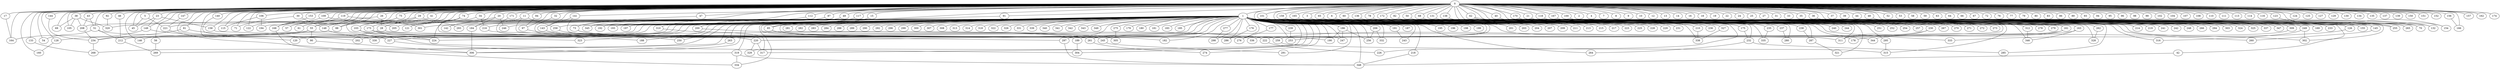 
graph graphname {
    0 -- 1
0 -- 2
0 -- 3
0 -- 4
0 -- 5
0 -- 6
0 -- 7
0 -- 8
0 -- 9
0 -- 10
0 -- 11
0 -- 12
0 -- 13
0 -- 14
0 -- 15
0 -- 16
0 -- 17
0 -- 18
0 -- 19
0 -- 20
0 -- 21
0 -- 22
0 -- 23
0 -- 24
0 -- 25
0 -- 26
0 -- 27
0 -- 28
0 -- 29
0 -- 30
0 -- 31
0 -- 32
0 -- 33
0 -- 34
0 -- 35
0 -- 36
0 -- 37
0 -- 38
0 -- 39
0 -- 40
0 -- 41
0 -- 42
0 -- 43
0 -- 44
0 -- 45
0 -- 46
0 -- 47
0 -- 48
0 -- 49
0 -- 50
0 -- 51
0 -- 52
0 -- 53
0 -- 54
0 -- 55
0 -- 56
0 -- 57
0 -- 58
0 -- 59
0 -- 60
0 -- 61
0 -- 62
0 -- 63
0 -- 64
0 -- 65
0 -- 66
0 -- 67
0 -- 68
0 -- 69
0 -- 70
0 -- 71
0 -- 72
0 -- 73
0 -- 74
0 -- 75
0 -- 76
0 -- 77
0 -- 78
0 -- 79
0 -- 80
0 -- 81
0 -- 82
0 -- 83
0 -- 84
0 -- 85
0 -- 86
0 -- 87
0 -- 88
0 -- 89
0 -- 90
0 -- 91
0 -- 92
0 -- 93
0 -- 94
0 -- 95
0 -- 96
0 -- 97
0 -- 98
0 -- 99
0 -- 100
0 -- 101
0 -- 102
0 -- 103
0 -- 104
0 -- 105
0 -- 106
0 -- 107
0 -- 108
0 -- 109
0 -- 110
0 -- 111
0 -- 112
0 -- 113
0 -- 114
0 -- 115
0 -- 116
0 -- 117
0 -- 118
0 -- 119
0 -- 120
0 -- 121
0 -- 122
0 -- 123
0 -- 124
0 -- 125
0 -- 126
0 -- 127
0 -- 128
0 -- 129
0 -- 130
0 -- 131
0 -- 132
0 -- 133
0 -- 134
0 -- 135
0 -- 136
0 -- 137
0 -- 138
0 -- 139
0 -- 140
0 -- 141
0 -- 142
0 -- 143
0 -- 144
0 -- 145
0 -- 146
0 -- 147
0 -- 148
0 -- 149
0 -- 150
0 -- 151
0 -- 152
0 -- 153
0 -- 154
0 -- 155
0 -- 156
0 -- 157
0 -- 158
0 -- 159
0 -- 160
0 -- 161
0 -- 162
0 -- 163
0 -- 164
0 -- 165
0 -- 166
0 -- 167
0 -- 168
0 -- 169
0 -- 170
0 -- 171
0 -- 172
0 -- 173
0 -- 174
0 -- 345
1 -- 175
1 -- 176
1 -- 177
1 -- 178
1 -- 179
1 -- 180
1 -- 181
1 -- 182
1 -- 183
1 -- 184
1 -- 185
1 -- 186
1 -- 187
1 -- 188
1 -- 189
1 -- 190
1 -- 191
1 -- 192
1 -- 193
1 -- 194
1 -- 195
1 -- 196
1 -- 197
1 -- 198
1 -- 199
1 -- 200
1 -- 201
1 -- 202
1 -- 203
1 -- 204
1 -- 205
1 -- 206
1 -- 207
1 -- 208
1 -- 209
1 -- 210
1 -- 211
1 -- 212
1 -- 213
1 -- 214
1 -- 215
1 -- 216
1 -- 217
1 -- 218
1 -- 219
1 -- 220
1 -- 221
1 -- 222
1 -- 223
1 -- 224
1 -- 225
1 -- 226
1 -- 227
1 -- 228
1 -- 229
1 -- 230
1 -- 231
1 -- 232
1 -- 233
1 -- 234
1 -- 235
1 -- 236
1 -- 237
1 -- 238
1 -- 239
1 -- 240
1 -- 241
1 -- 242
1 -- 243
1 -- 244
1 -- 245
1 -- 246
1 -- 247
1 -- 248
1 -- 249
1 -- 250
1 -- 251
1 -- 252
1 -- 253
1 -- 254
1 -- 255
1 -- 256
1 -- 257
1 -- 258
1 -- 259
1 -- 260
1 -- 261
1 -- 262
1 -- 263
1 -- 264
1 -- 265
1 -- 266
1 -- 267
1 -- 268
1 -- 269
1 -- 270
1 -- 271
1 -- 272
1 -- 273
1 -- 274
1 -- 275
1 -- 276
1 -- 277
1 -- 278
1 -- 279
1 -- 280
1 -- 281
1 -- 282
1 -- 283
1 -- 284
1 -- 285
1 -- 286
1 -- 287
1 -- 288
1 -- 289
1 -- 290
1 -- 291
1 -- 292
1 -- 293
1 -- 294
1 -- 295
1 -- 296
1 -- 297
1 -- 298
1 -- 299
1 -- 300
1 -- 301
1 -- 302
1 -- 303
1 -- 304
1 -- 305
1 -- 306
1 -- 307
1 -- 308
1 -- 309
1 -- 310
1 -- 311
1 -- 312
1 -- 313
1 -- 314
1 -- 315
1 -- 316
1 -- 317
1 -- 318
1 -- 319
1 -- 320
1 -- 321
1 -- 322
1 -- 323
1 -- 324
1 -- 325
1 -- 326
1 -- 327
1 -- 328
1 -- 329
1 -- 330
1 -- 331
1 -- 332
1 -- 333
1 -- 334
1 -- 335
1 -- 336
1 -- 337
1 -- 338
1 -- 339
1 -- 340
1 -- 341
1 -- 342
1 -- 343
1 -- 344
1 -- 345
1 -- 346
1 -- 347
1 -- 348
1 -- 349
1 -- 55
1 -- 85
3 -- 241
5 -- 45
5 -- 221
6 -- 248
11 -- 258
11 -- 142
11 -- 259
15 -- 200
17 -- 164
20 -- 246
20 -- 28
20 -- 184
21 -- 255
23 -- 158
23 -- 149
23 -- 45
26 -- 28
26 -- 57
28 -- 120
28 -- 311
29 -- 61
29 -- 293
29 -- 103
30 -- 148
30 -- 71
32 -- 220
34 -- 216
34 -- 224
36 -- 70
38 -- 105
38 -- 69
38 -- 208
38 -- 320
40 -- 145
41 -- 173
42 -- 348
43 -- 208
43 -- 51
46 -- 212
47 -- 73
48 -- 132
49 -- 197
50 -- 337
51 -- 54
51 -- 202
51 -- 212
55 -- 90
55 -- 128
55 -- 146
56 -- 269
60 -- 266
62 -- 155
62 -- 233
62 -- 126
65 -- 242
68 -- 347
73 -- 336
73 -- 305
74 -- 121
74 -- 259
75 -- 276
75 -- 88
78 -- 303
81 -- 234
81 -- 227
82 -- 325
84 -- 97
85 -- 182
85 -- 222
87 -- 193
90 -- 306
91 -- 247
92 -- 320
97 -- 189
100 -- 265
101 -- 161
103 -- 304
103 -- 188
106 -- 194
106 -- 115
109 -- 122
109 -- 205
112 -- 192
117 -- 310
118 -- 255
119 -- 168
119 -- 301
123 -- 154
126 -- 333
128 -- 160
131 -- 249
133 -- 268
136 -- 294
138 -- 169
138 -- 309
140 -- 224
141 -- 245
141 -- 143
143 -- 220
144 -- 234
145 -- 260
147 -- 221
148 -- 227
149 -- 164
149 -- 330
153 -- 168
156 -- 166
158 -- 323
159 -- 214
161 -- 253
161 -- 178
163 -- 261
163 -- 346
165 -- 219
167 -- 265
168 -- 306
170 -- 302
171 -- 261
172 -- 324
173 -- 224
173 -- 190
173 -- 250
175 -- 232
176 -- 286
177 -- 276
184 -- 306
186 -- 247
186 -- 190
186 -- 256
189 -- 304
191 -- 243
200 -- 245
206 -- 256
206 -- 332
208 -- 234
210 -- 338
212 -- 269
216 -- 297
218 -- 348
220 -- 317
220 -- 329
221 -- 334
222 -- 226
227 -- 319
230 -- 259
230 -- 311
232 -- 285
232 -- 264
234 -- 268
235 -- 335
237 -- 280
238 -- 287
239 -- 253
245 -- 291
249 -- 302
249 -- 316
258 -- 261
259 -- 315
261 -- 274
262 -- 328
263 -- 306
275 -- 305
277 -- 298
287 -- 321
295 -- 315
297 -- 348
309 -- 344
310 -- 317
312 -- 346
319 -- 348
319 -- 334
327 -- 338

}
